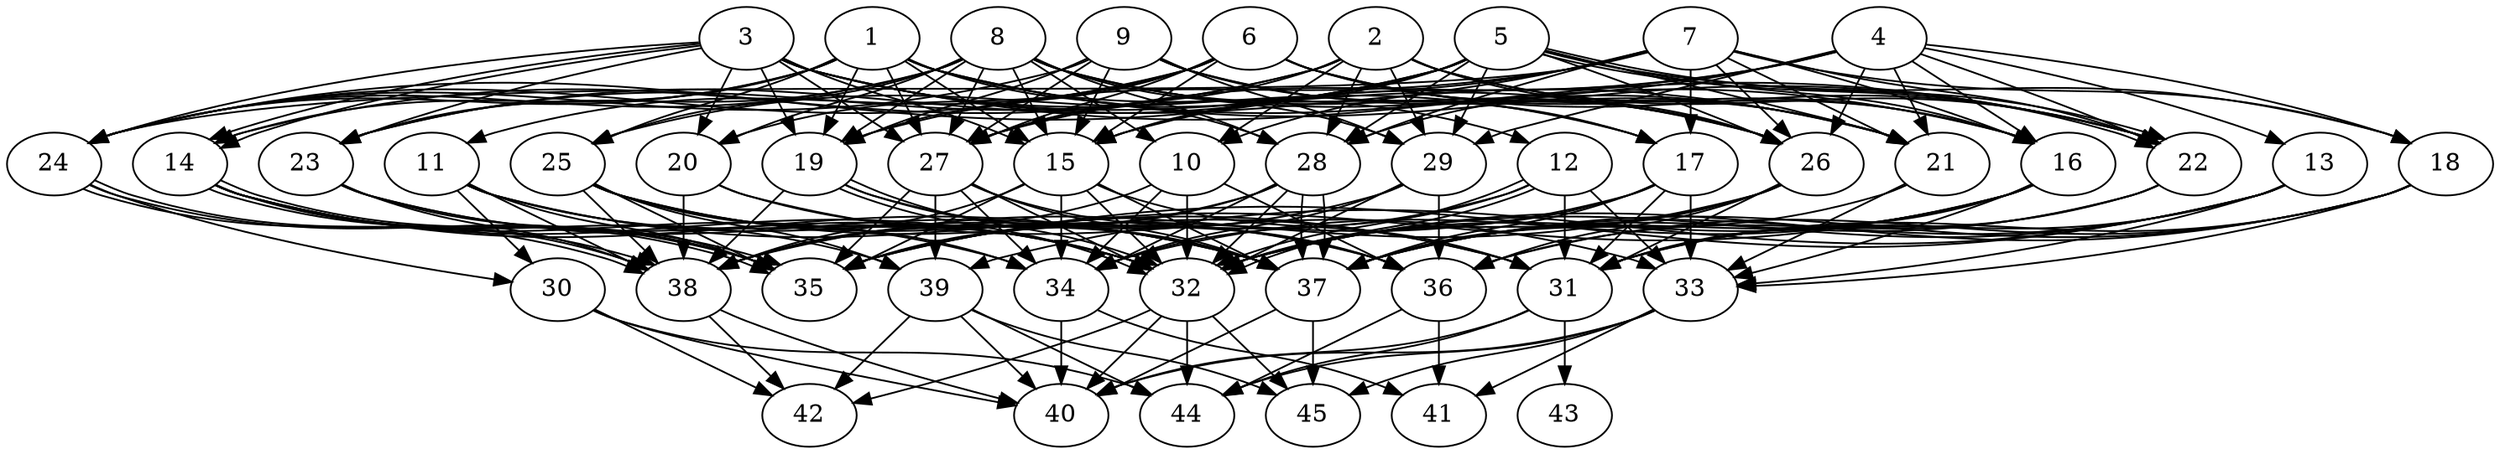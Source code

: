// DAG automatically generated by daggen at Thu Oct  3 14:07:25 2019
// ./daggen --dot -n 45 --ccr 0.3 --fat 0.7 --regular 0.5 --density 0.9 --mindata 5242880 --maxdata 52428800 
digraph G {
  1 [size="146210133", alpha="0.15", expect_size="43863040"] 
  1 -> 12 [size ="43863040"]
  1 -> 14 [size ="43863040"]
  1 -> 15 [size ="43863040"]
  1 -> 16 [size ="43863040"]
  1 -> 19 [size ="43863040"]
  1 -> 22 [size ="43863040"]
  1 -> 23 [size ="43863040"]
  1 -> 24 [size ="43863040"]
  1 -> 25 [size ="43863040"]
  1 -> 27 [size ="43863040"]
  1 -> 28 [size ="43863040"]
  2 [size="171885227", alpha="0.15", expect_size="51565568"] 
  2 -> 10 [size ="51565568"]
  2 -> 14 [size ="51565568"]
  2 -> 16 [size ="51565568"]
  2 -> 22 [size ="51565568"]
  2 -> 23 [size ="51565568"]
  2 -> 26 [size ="51565568"]
  2 -> 27 [size ="51565568"]
  2 -> 28 [size ="51565568"]
  2 -> 29 [size ="51565568"]
  3 [size="81991680", alpha="0.13", expect_size="24597504"] 
  3 -> 14 [size ="24597504"]
  3 -> 14 [size ="24597504"]
  3 -> 15 [size ="24597504"]
  3 -> 17 [size ="24597504"]
  3 -> 19 [size ="24597504"]
  3 -> 20 [size ="24597504"]
  3 -> 21 [size ="24597504"]
  3 -> 22 [size ="24597504"]
  3 -> 23 [size ="24597504"]
  3 -> 24 [size ="24597504"]
  3 -> 26 [size ="24597504"]
  3 -> 27 [size ="24597504"]
  4 [size="126986240", alpha="0.15", expect_size="38095872"] 
  4 -> 13 [size ="38095872"]
  4 -> 15 [size ="38095872"]
  4 -> 16 [size ="38095872"]
  4 -> 18 [size ="38095872"]
  4 -> 21 [size ="38095872"]
  4 -> 22 [size ="38095872"]
  4 -> 26 [size ="38095872"]
  4 -> 27 [size ="38095872"]
  4 -> 28 [size ="38095872"]
  4 -> 29 [size ="38095872"]
  5 [size="32955733", alpha="0.20", expect_size="9886720"] 
  5 -> 15 [size ="9886720"]
  5 -> 16 [size ="9886720"]
  5 -> 18 [size ="9886720"]
  5 -> 21 [size ="9886720"]
  5 -> 22 [size ="9886720"]
  5 -> 22 [size ="9886720"]
  5 -> 23 [size ="9886720"]
  5 -> 24 [size ="9886720"]
  5 -> 25 [size ="9886720"]
  5 -> 26 [size ="9886720"]
  5 -> 27 [size ="9886720"]
  5 -> 28 [size ="9886720"]
  5 -> 29 [size ="9886720"]
  6 [size="77407573", alpha="0.18", expect_size="23222272"] 
  6 -> 11 [size ="23222272"]
  6 -> 15 [size ="23222272"]
  6 -> 16 [size ="23222272"]
  6 -> 19 [size ="23222272"]
  6 -> 20 [size ="23222272"]
  6 -> 21 [size ="23222272"]
  6 -> 22 [size ="23222272"]
  6 -> 24 [size ="23222272"]
  6 -> 26 [size ="23222272"]
  6 -> 27 [size ="23222272"]
  7 [size="170103467", alpha="0.03", expect_size="51031040"] 
  7 -> 10 [size ="51031040"]
  7 -> 15 [size ="51031040"]
  7 -> 16 [size ="51031040"]
  7 -> 17 [size ="51031040"]
  7 -> 18 [size ="51031040"]
  7 -> 19 [size ="51031040"]
  7 -> 21 [size ="51031040"]
  7 -> 22 [size ="51031040"]
  7 -> 24 [size ="51031040"]
  7 -> 26 [size ="51031040"]
  7 -> 28 [size ="51031040"]
  8 [size="33979733", alpha="0.09", expect_size="10193920"] 
  8 -> 10 [size ="10193920"]
  8 -> 15 [size ="10193920"]
  8 -> 17 [size ="10193920"]
  8 -> 19 [size ="10193920"]
  8 -> 20 [size ="10193920"]
  8 -> 21 [size ="10193920"]
  8 -> 23 [size ="10193920"]
  8 -> 24 [size ="10193920"]
  8 -> 25 [size ="10193920"]
  8 -> 26 [size ="10193920"]
  8 -> 27 [size ="10193920"]
  8 -> 28 [size ="10193920"]
  8 -> 29 [size ="10193920"]
  9 [size="144807253", alpha="0.16", expect_size="43442176"] 
  9 -> 15 [size ="43442176"]
  9 -> 17 [size ="43442176"]
  9 -> 19 [size ="43442176"]
  9 -> 21 [size ="43442176"]
  9 -> 24 [size ="43442176"]
  9 -> 26 [size ="43442176"]
  9 -> 27 [size ="43442176"]
  9 -> 29 [size ="43442176"]
  10 [size="174387200", alpha="0.01", expect_size="52316160"] 
  10 -> 32 [size ="52316160"]
  10 -> 34 [size ="52316160"]
  10 -> 36 [size ="52316160"]
  10 -> 38 [size ="52316160"]
  11 [size="163508907", alpha="0.03", expect_size="49052672"] 
  11 -> 30 [size ="49052672"]
  11 -> 31 [size ="49052672"]
  11 -> 32 [size ="49052672"]
  11 -> 35 [size ="49052672"]
  11 -> 37 [size ="49052672"]
  11 -> 38 [size ="49052672"]
  12 [size="125948587", alpha="0.09", expect_size="37784576"] 
  12 -> 31 [size ="37784576"]
  12 -> 32 [size ="37784576"]
  12 -> 32 [size ="37784576"]
  12 -> 33 [size ="37784576"]
  12 -> 34 [size ="37784576"]
  12 -> 35 [size ="37784576"]
  13 [size="85319680", alpha="0.08", expect_size="25595904"] 
  13 -> 31 [size ="25595904"]
  13 -> 32 [size ="25595904"]
  13 -> 33 [size ="25595904"]
  13 -> 35 [size ="25595904"]
  13 -> 37 [size ="25595904"]
  13 -> 39 [size ="25595904"]
  14 [size="28204373", alpha="0.14", expect_size="8461312"] 
  14 -> 32 [size ="8461312"]
  14 -> 34 [size ="8461312"]
  14 -> 35 [size ="8461312"]
  14 -> 35 [size ="8461312"]
  14 -> 37 [size ="8461312"]
  14 -> 38 [size ="8461312"]
  14 -> 39 [size ="8461312"]
  15 [size="147858773", alpha="0.04", expect_size="44357632"] 
  15 -> 31 [size ="44357632"]
  15 -> 32 [size ="44357632"]
  15 -> 34 [size ="44357632"]
  15 -> 35 [size ="44357632"]
  15 -> 37 [size ="44357632"]
  15 -> 38 [size ="44357632"]
  16 [size="144162133", alpha="0.16", expect_size="43248640"] 
  16 -> 31 [size ="43248640"]
  16 -> 32 [size ="43248640"]
  16 -> 33 [size ="43248640"]
  16 -> 34 [size ="43248640"]
  16 -> 35 [size ="43248640"]
  16 -> 37 [size ="43248640"]
  17 [size="132058453", alpha="0.17", expect_size="39617536"] 
  17 -> 31 [size ="39617536"]
  17 -> 32 [size ="39617536"]
  17 -> 33 [size ="39617536"]
  17 -> 35 [size ="39617536"]
  17 -> 37 [size ="39617536"]
  18 [size="158467413", alpha="0.03", expect_size="47540224"] 
  18 -> 31 [size ="47540224"]
  18 -> 32 [size ="47540224"]
  18 -> 33 [size ="47540224"]
  18 -> 36 [size ="47540224"]
  18 -> 37 [size ="47540224"]
  19 [size="68945920", alpha="0.04", expect_size="20683776"] 
  19 -> 32 [size ="20683776"]
  19 -> 32 [size ="20683776"]
  19 -> 36 [size ="20683776"]
  19 -> 37 [size ="20683776"]
  19 -> 38 [size ="20683776"]
  20 [size="40942933", alpha="0.05", expect_size="12282880"] 
  20 -> 33 [size ="12282880"]
  20 -> 37 [size ="12282880"]
  20 -> 38 [size ="12282880"]
  21 [size="46950400", alpha="0.01", expect_size="14085120"] 
  21 -> 33 [size ="14085120"]
  21 -> 37 [size ="14085120"]
  22 [size="71215787", alpha="0.18", expect_size="21364736"] 
  22 -> 31 [size ="21364736"]
  22 -> 36 [size ="21364736"]
  22 -> 37 [size ="21364736"]
  23 [size="143243947", alpha="0.02", expect_size="42973184"] 
  23 -> 32 [size ="42973184"]
  23 -> 35 [size ="42973184"]
  23 -> 37 [size ="42973184"]
  23 -> 38 [size ="42973184"]
  24 [size="50606080", alpha="0.01", expect_size="15181824"] 
  24 -> 30 [size ="15181824"]
  24 -> 35 [size ="15181824"]
  24 -> 38 [size ="15181824"]
  24 -> 38 [size ="15181824"]
  25 [size="163072000", alpha="0.01", expect_size="48921600"] 
  25 -> 31 [size ="48921600"]
  25 -> 32 [size ="48921600"]
  25 -> 34 [size ="48921600"]
  25 -> 35 [size ="48921600"]
  25 -> 36 [size ="48921600"]
  25 -> 38 [size ="48921600"]
  25 -> 39 [size ="48921600"]
  26 [size="37488640", alpha="0.09", expect_size="11246592"] 
  26 -> 31 [size ="11246592"]
  26 -> 32 [size ="11246592"]
  26 -> 36 [size ="11246592"]
  26 -> 37 [size ="11246592"]
  26 -> 38 [size ="11246592"]
  27 [size="163809280", alpha="0.17", expect_size="49142784"] 
  27 -> 32 [size ="49142784"]
  27 -> 34 [size ="49142784"]
  27 -> 35 [size ="49142784"]
  27 -> 36 [size ="49142784"]
  27 -> 37 [size ="49142784"]
  27 -> 39 [size ="49142784"]
  28 [size="143510187", alpha="0.06", expect_size="43053056"] 
  28 -> 32 [size ="43053056"]
  28 -> 34 [size ="43053056"]
  28 -> 35 [size ="43053056"]
  28 -> 37 [size ="43053056"]
  28 -> 37 [size ="43053056"]
  28 -> 38 [size ="43053056"]
  29 [size="164222293", alpha="0.12", expect_size="49266688"] 
  29 -> 32 [size ="49266688"]
  29 -> 34 [size ="49266688"]
  29 -> 36 [size ="49266688"]
  29 -> 38 [size ="49266688"]
  30 [size="41396907", alpha="0.18", expect_size="12419072"] 
  30 -> 40 [size ="12419072"]
  30 -> 42 [size ="12419072"]
  30 -> 44 [size ="12419072"]
  31 [size="78448640", alpha="0.02", expect_size="23534592"] 
  31 -> 40 [size ="23534592"]
  31 -> 43 [size ="23534592"]
  31 -> 44 [size ="23534592"]
  32 [size="89541973", alpha="0.00", expect_size="26862592"] 
  32 -> 40 [size ="26862592"]
  32 -> 42 [size ="26862592"]
  32 -> 44 [size ="26862592"]
  32 -> 45 [size ="26862592"]
  33 [size="71802880", alpha="0.07", expect_size="21540864"] 
  33 -> 40 [size ="21540864"]
  33 -> 41 [size ="21540864"]
  33 -> 44 [size ="21540864"]
  33 -> 45 [size ="21540864"]
  34 [size="89743360", alpha="0.15", expect_size="26923008"] 
  34 -> 40 [size ="26923008"]
  34 -> 41 [size ="26923008"]
  35 [size="95593813", alpha="0.19", expect_size="28678144"] 
  36 [size="104833707", alpha="0.00", expect_size="31450112"] 
  36 -> 41 [size ="31450112"]
  36 -> 44 [size ="31450112"]
  37 [size="20114773", alpha="0.15", expect_size="6034432"] 
  37 -> 40 [size ="6034432"]
  37 -> 45 [size ="6034432"]
  38 [size="151350613", alpha="0.09", expect_size="45405184"] 
  38 -> 40 [size ="45405184"]
  38 -> 42 [size ="45405184"]
  39 [size="43185493", alpha="0.09", expect_size="12955648"] 
  39 -> 40 [size ="12955648"]
  39 -> 42 [size ="12955648"]
  39 -> 44 [size ="12955648"]
  39 -> 45 [size ="12955648"]
  40 [size="137526613", alpha="0.11", expect_size="41257984"] 
  41 [size="119429120", alpha="0.18", expect_size="35828736"] 
  42 [size="134929067", alpha="0.11", expect_size="40478720"] 
  43 [size="135212373", alpha="0.01", expect_size="40563712"] 
  44 [size="30842880", alpha="0.14", expect_size="9252864"] 
  45 [size="147114667", alpha="0.06", expect_size="44134400"] 
}
